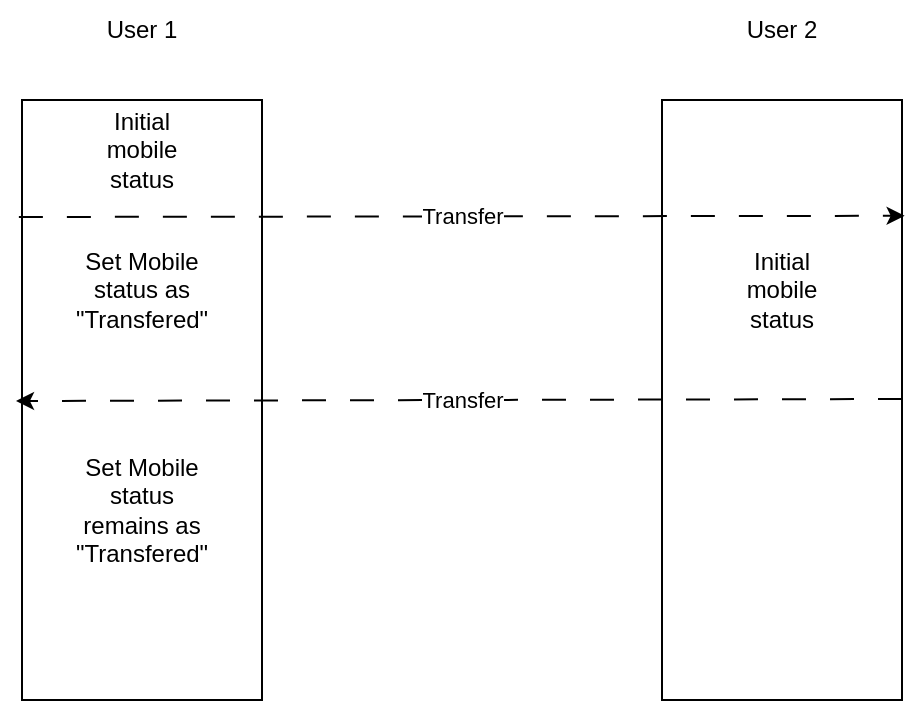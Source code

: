 <mxfile version="21.3.2" type="github">
  <diagram name="Page-1" id="W_-iYK6C9S5nAGUlUAzp">
    <mxGraphModel dx="352" dy="438" grid="1" gridSize="10" guides="1" tooltips="1" connect="1" arrows="1" fold="1" page="1" pageScale="1" pageWidth="850" pageHeight="1100" math="0" shadow="0">
      <root>
        <mxCell id="0" />
        <mxCell id="1" parent="0" />
        <mxCell id="0rMov-X-YGsleGkPq-ht-1" value="" style="rounded=0;whiteSpace=wrap;html=1;" vertex="1" parent="1">
          <mxGeometry x="140" y="340" width="120" height="300" as="geometry" />
        </mxCell>
        <mxCell id="0rMov-X-YGsleGkPq-ht-2" value="" style="rounded=0;whiteSpace=wrap;html=1;" vertex="1" parent="1">
          <mxGeometry x="460" y="340" width="120" height="300" as="geometry" />
        </mxCell>
        <mxCell id="0rMov-X-YGsleGkPq-ht-3" value="Initial mobile status" style="text;html=1;strokeColor=none;fillColor=none;align=center;verticalAlign=middle;whiteSpace=wrap;rounded=0;" vertex="1" parent="1">
          <mxGeometry x="170" y="350" width="60" height="30" as="geometry" />
        </mxCell>
        <mxCell id="0rMov-X-YGsleGkPq-ht-6" value="User 1" style="text;html=1;strokeColor=none;fillColor=none;align=center;verticalAlign=middle;whiteSpace=wrap;rounded=0;" vertex="1" parent="1">
          <mxGeometry x="170" y="290" width="60" height="30" as="geometry" />
        </mxCell>
        <mxCell id="0rMov-X-YGsleGkPq-ht-7" value="User 2" style="text;html=1;strokeColor=none;fillColor=none;align=center;verticalAlign=middle;whiteSpace=wrap;rounded=0;" vertex="1" parent="1">
          <mxGeometry x="490" y="290" width="60" height="30" as="geometry" />
        </mxCell>
        <mxCell id="0rMov-X-YGsleGkPq-ht-8" value="Initial mobile status" style="text;html=1;strokeColor=none;fillColor=none;align=center;verticalAlign=middle;whiteSpace=wrap;rounded=0;" vertex="1" parent="1">
          <mxGeometry x="490" y="420" width="60" height="30" as="geometry" />
        </mxCell>
        <mxCell id="0rMov-X-YGsleGkPq-ht-23" value="Set Mobile status as &quot;Transfered&quot;" style="text;html=1;strokeColor=none;fillColor=none;align=center;verticalAlign=middle;whiteSpace=wrap;rounded=0;" vertex="1" parent="1">
          <mxGeometry x="170" y="420" width="60" height="30" as="geometry" />
        </mxCell>
        <mxCell id="0rMov-X-YGsleGkPq-ht-24" value="" style="endArrow=classic;html=1;rounded=0;exitX=-0.013;exitY=0.195;exitDx=0;exitDy=0;exitPerimeter=0;entryX=1.011;entryY=0.193;entryDx=0;entryDy=0;entryPerimeter=0;dashed=1;dashPattern=12 12;" edge="1" parent="1" source="0rMov-X-YGsleGkPq-ht-1" target="0rMov-X-YGsleGkPq-ht-2">
          <mxGeometry width="50" height="50" relative="1" as="geometry">
            <mxPoint x="410" y="590" as="sourcePoint" />
            <mxPoint x="460" y="540" as="targetPoint" />
          </mxGeometry>
        </mxCell>
        <mxCell id="0rMov-X-YGsleGkPq-ht-26" value="Transfer" style="edgeLabel;html=1;align=center;verticalAlign=middle;resizable=0;points=[];" vertex="1" connectable="0" parent="0rMov-X-YGsleGkPq-ht-24">
          <mxGeometry x="-0.071" relative="1" as="geometry">
            <mxPoint x="16" as="offset" />
          </mxGeometry>
        </mxCell>
        <mxCell id="0rMov-X-YGsleGkPq-ht-25" value="" style="endArrow=classic;html=1;rounded=0;exitX=-0.013;exitY=0.195;exitDx=0;exitDy=0;exitPerimeter=0;entryX=1.011;entryY=0.193;entryDx=0;entryDy=0;entryPerimeter=0;dashed=1;dashPattern=12 12;" edge="1" parent="1">
          <mxGeometry width="50" height="50" relative="1" as="geometry">
            <mxPoint x="580" y="489.5" as="sourcePoint" />
            <mxPoint x="137" y="490.5" as="targetPoint" />
          </mxGeometry>
        </mxCell>
        <mxCell id="0rMov-X-YGsleGkPq-ht-28" value="Transfer" style="edgeLabel;html=1;align=center;verticalAlign=middle;resizable=0;points=[];" vertex="1" connectable="0" parent="0rMov-X-YGsleGkPq-ht-25">
          <mxGeometry x="0.044" y="-2" relative="1" as="geometry">
            <mxPoint x="11" y="2" as="offset" />
          </mxGeometry>
        </mxCell>
        <mxCell id="0rMov-X-YGsleGkPq-ht-29" value="Set Mobile status remains as &quot;Transfered&quot;" style="text;html=1;strokeColor=none;fillColor=none;align=center;verticalAlign=middle;whiteSpace=wrap;rounded=0;" vertex="1" parent="1">
          <mxGeometry x="170" y="530" width="60" height="30" as="geometry" />
        </mxCell>
      </root>
    </mxGraphModel>
  </diagram>
</mxfile>

